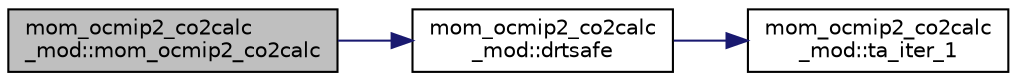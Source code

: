 digraph "mom_ocmip2_co2calc_mod::mom_ocmip2_co2calc"
{
 // INTERACTIVE_SVG=YES
  edge [fontname="Helvetica",fontsize="10",labelfontname="Helvetica",labelfontsize="10"];
  node [fontname="Helvetica",fontsize="10",shape=record];
  rankdir="LR";
  Node4 [label="mom_ocmip2_co2calc\l_mod::mom_ocmip2_co2calc",height=0.2,width=0.4,color="black", fillcolor="grey75", style="filled", fontcolor="black"];
  Node4 -> Node5 [color="midnightblue",fontsize="10",style="solid",fontname="Helvetica"];
  Node5 [label="mom_ocmip2_co2calc\l_mod::drtsafe",height=0.2,width=0.4,color="black", fillcolor="white", style="filled",URL="$namespacemom__ocmip2__co2calc__mod.html#af2f24440252eb01429ba0b951f3d3369"];
  Node5 -> Node6 [color="midnightblue",fontsize="10",style="solid",fontname="Helvetica"];
  Node6 [label="mom_ocmip2_co2calc\l_mod::ta_iter_1",height=0.2,width=0.4,color="black", fillcolor="white", style="filled",URL="$namespacemom__ocmip2__co2calc__mod.html#a21619847dbb21f6fa2bbf89b6a3f889b"];
}
